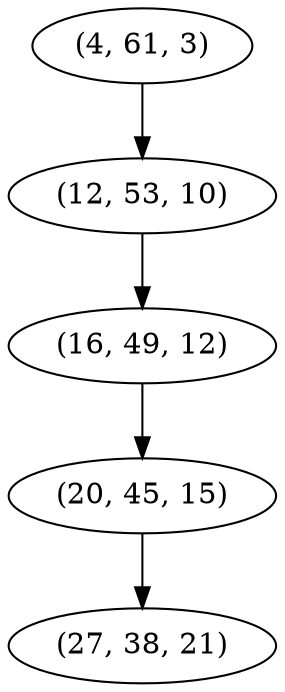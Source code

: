 digraph tree {
    "(4, 61, 3)";
    "(12, 53, 10)";
    "(16, 49, 12)";
    "(20, 45, 15)";
    "(27, 38, 21)";
    "(4, 61, 3)" -> "(12, 53, 10)";
    "(12, 53, 10)" -> "(16, 49, 12)";
    "(16, 49, 12)" -> "(20, 45, 15)";
    "(20, 45, 15)" -> "(27, 38, 21)";
}
